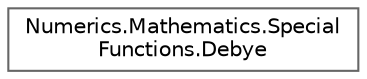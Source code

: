 digraph "Graphical Class Hierarchy"
{
 // LATEX_PDF_SIZE
  bgcolor="transparent";
  edge [fontname=Helvetica,fontsize=10,labelfontname=Helvetica,labelfontsize=10];
  node [fontname=Helvetica,fontsize=10,shape=box,height=0.2,width=0.4];
  rankdir="LR";
  Node0 [id="Node000000",label="Numerics.Mathematics.Special\lFunctions.Debye",height=0.2,width=0.4,color="grey40", fillcolor="white", style="filled",URL="$class_numerics_1_1_mathematics_1_1_special_functions_1_1_debye.html",tooltip="The Debye function."];
}
